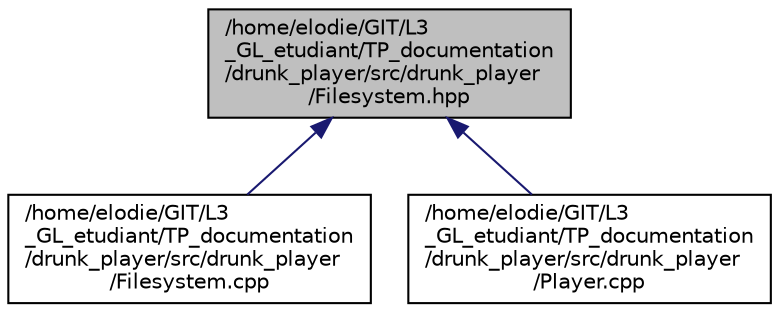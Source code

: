 digraph "/home/elodie/GIT/L3_GL_etudiant/TP_documentation/drunk_player/src/drunk_player/Filesystem.hpp"
{
  edge [fontname="Helvetica",fontsize="10",labelfontname="Helvetica",labelfontsize="10"];
  node [fontname="Helvetica",fontsize="10",shape=record];
  Node1 [label="/home/elodie/GIT/L3\l_GL_etudiant/TP_documentation\l/drunk_player/src/drunk_player\l/Filesystem.hpp",height=0.2,width=0.4,color="black", fillcolor="grey75", style="filled", fontcolor="black"];
  Node1 -> Node2 [dir="back",color="midnightblue",fontsize="10",style="solid",fontname="Helvetica"];
  Node2 [label="/home/elodie/GIT/L3\l_GL_etudiant/TP_documentation\l/drunk_player/src/drunk_player\l/Filesystem.cpp",height=0.2,width=0.4,color="black", fillcolor="white", style="filled",URL="$Filesystem_8cpp.html"];
  Node1 -> Node3 [dir="back",color="midnightblue",fontsize="10",style="solid",fontname="Helvetica"];
  Node3 [label="/home/elodie/GIT/L3\l_GL_etudiant/TP_documentation\l/drunk_player/src/drunk_player\l/Player.cpp",height=0.2,width=0.4,color="black", fillcolor="white", style="filled",URL="$Player_8cpp.html"];
}
